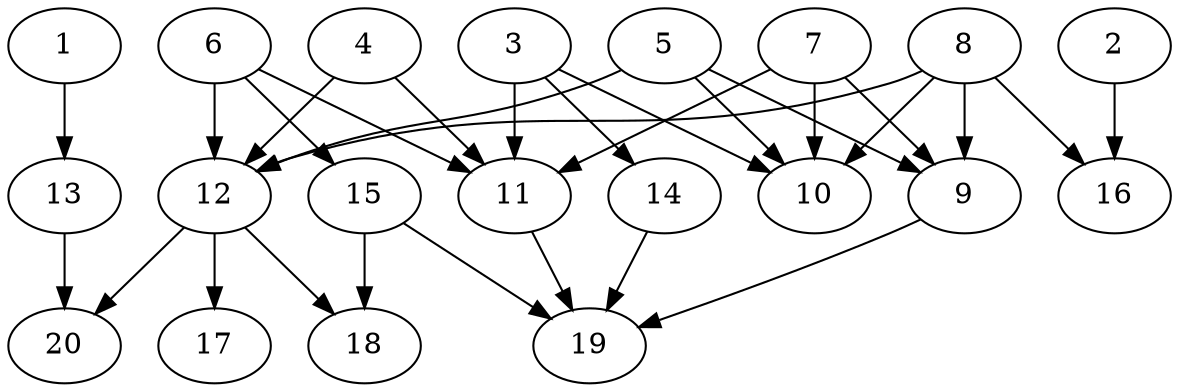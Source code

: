 // DAG automatically generated by daggen at Sat Jul 27 15:38:39 2019
// ./daggen --dot -n 20 --ccr 0.5 --fat 0.7 --regular 0.5 --density 0.4 --mindata 5242880 --maxdata 52428800 
digraph G {
  1 [size="30269440", alpha="0.07", expect_size="15134720"] 
  1 -> 13 [size ="15134720"]
  2 [size="103188480", alpha="0.04", expect_size="51594240"] 
  2 -> 16 [size ="51594240"]
  3 [size="98711552", alpha="0.12", expect_size="49355776"] 
  3 -> 10 [size ="49355776"]
  3 -> 11 [size ="49355776"]
  3 -> 14 [size ="49355776"]
  4 [size="93710336", alpha="0.19", expect_size="46855168"] 
  4 -> 11 [size ="46855168"]
  4 -> 12 [size ="46855168"]
  5 [size="87013376", alpha="0.03", expect_size="43506688"] 
  5 -> 9 [size ="43506688"]
  5 -> 10 [size ="43506688"]
  5 -> 12 [size ="43506688"]
  6 [size="70238208", alpha="0.05", expect_size="35119104"] 
  6 -> 11 [size ="35119104"]
  6 -> 12 [size ="35119104"]
  6 -> 15 [size ="35119104"]
  7 [size="81496064", alpha="0.06", expect_size="40748032"] 
  7 -> 9 [size ="40748032"]
  7 -> 10 [size ="40748032"]
  7 -> 11 [size ="40748032"]
  8 [size="55822336", alpha="0.01", expect_size="27911168"] 
  8 -> 9 [size ="27911168"]
  8 -> 10 [size ="27911168"]
  8 -> 12 [size ="27911168"]
  8 -> 16 [size ="27911168"]
  9 [size="64249856", alpha="0.02", expect_size="32124928"] 
  9 -> 19 [size ="32124928"]
  10 [size="86747136", alpha="0.13", expect_size="43373568"] 
  11 [size="92901376", alpha="0.07", expect_size="46450688"] 
  11 -> 19 [size ="46450688"]
  12 [size="33452032", alpha="0.06", expect_size="16726016"] 
  12 -> 17 [size ="16726016"]
  12 -> 18 [size ="16726016"]
  12 -> 20 [size ="16726016"]
  13 [size="51611648", alpha="0.17", expect_size="25805824"] 
  13 -> 20 [size ="25805824"]
  14 [size="12304384", alpha="0.13", expect_size="6152192"] 
  14 -> 19 [size ="6152192"]
  15 [size="101396480", alpha="0.14", expect_size="50698240"] 
  15 -> 18 [size ="50698240"]
  15 -> 19 [size ="50698240"]
  16 [size="20543488", alpha="0.14", expect_size="10271744"] 
  17 [size="42006528", alpha="0.14", expect_size="21003264"] 
  18 [size="71458816", alpha="0.02", expect_size="35729408"] 
  19 [size="77031424", alpha="0.10", expect_size="38515712"] 
  20 [size="86257664", alpha="0.09", expect_size="43128832"] 
}

